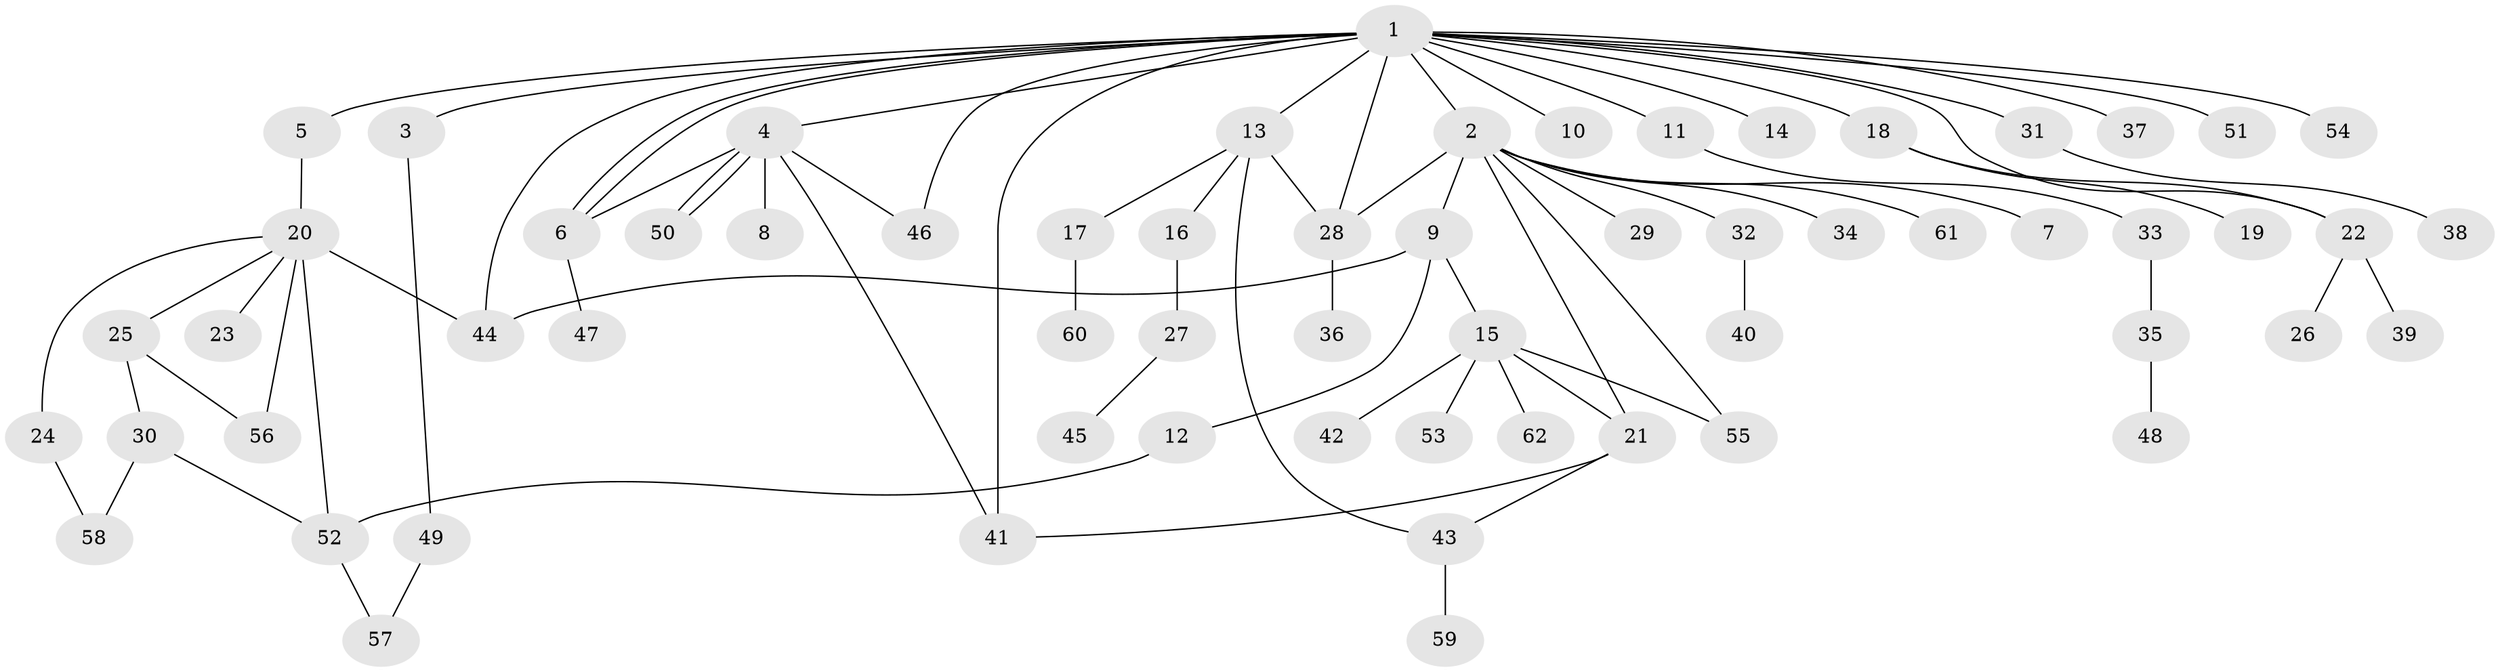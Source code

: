 // coarse degree distribution, {3: 0.05263157894736842, 1: 0.5526315789473685, 9: 0.02631578947368421, 5: 0.10526315789473684, 2: 0.18421052631578946, 7: 0.02631578947368421, 15: 0.02631578947368421, 6: 0.02631578947368421}
// Generated by graph-tools (version 1.1) at 2025/36/03/04/25 23:36:57]
// undirected, 62 vertices, 80 edges
graph export_dot {
  node [color=gray90,style=filled];
  1;
  2;
  3;
  4;
  5;
  6;
  7;
  8;
  9;
  10;
  11;
  12;
  13;
  14;
  15;
  16;
  17;
  18;
  19;
  20;
  21;
  22;
  23;
  24;
  25;
  26;
  27;
  28;
  29;
  30;
  31;
  32;
  33;
  34;
  35;
  36;
  37;
  38;
  39;
  40;
  41;
  42;
  43;
  44;
  45;
  46;
  47;
  48;
  49;
  50;
  51;
  52;
  53;
  54;
  55;
  56;
  57;
  58;
  59;
  60;
  61;
  62;
  1 -- 2;
  1 -- 3;
  1 -- 4;
  1 -- 5;
  1 -- 6;
  1 -- 6;
  1 -- 10;
  1 -- 11;
  1 -- 13;
  1 -- 14;
  1 -- 18;
  1 -- 22;
  1 -- 28;
  1 -- 31;
  1 -- 37;
  1 -- 41;
  1 -- 44;
  1 -- 46;
  1 -- 51;
  1 -- 54;
  2 -- 7;
  2 -- 9;
  2 -- 21;
  2 -- 28;
  2 -- 29;
  2 -- 32;
  2 -- 34;
  2 -- 55;
  2 -- 61;
  3 -- 49;
  4 -- 6;
  4 -- 8;
  4 -- 41;
  4 -- 46;
  4 -- 50;
  4 -- 50;
  5 -- 20;
  6 -- 47;
  9 -- 12;
  9 -- 15;
  9 -- 44;
  11 -- 33;
  12 -- 52;
  13 -- 16;
  13 -- 17;
  13 -- 28;
  13 -- 43;
  15 -- 21;
  15 -- 42;
  15 -- 53;
  15 -- 55;
  15 -- 62;
  16 -- 27;
  17 -- 60;
  18 -- 19;
  18 -- 22;
  20 -- 23;
  20 -- 24;
  20 -- 25;
  20 -- 44;
  20 -- 52;
  20 -- 56;
  21 -- 41;
  21 -- 43;
  22 -- 26;
  22 -- 39;
  24 -- 58;
  25 -- 30;
  25 -- 56;
  27 -- 45;
  28 -- 36;
  30 -- 52;
  30 -- 58;
  31 -- 38;
  32 -- 40;
  33 -- 35;
  35 -- 48;
  43 -- 59;
  49 -- 57;
  52 -- 57;
}
